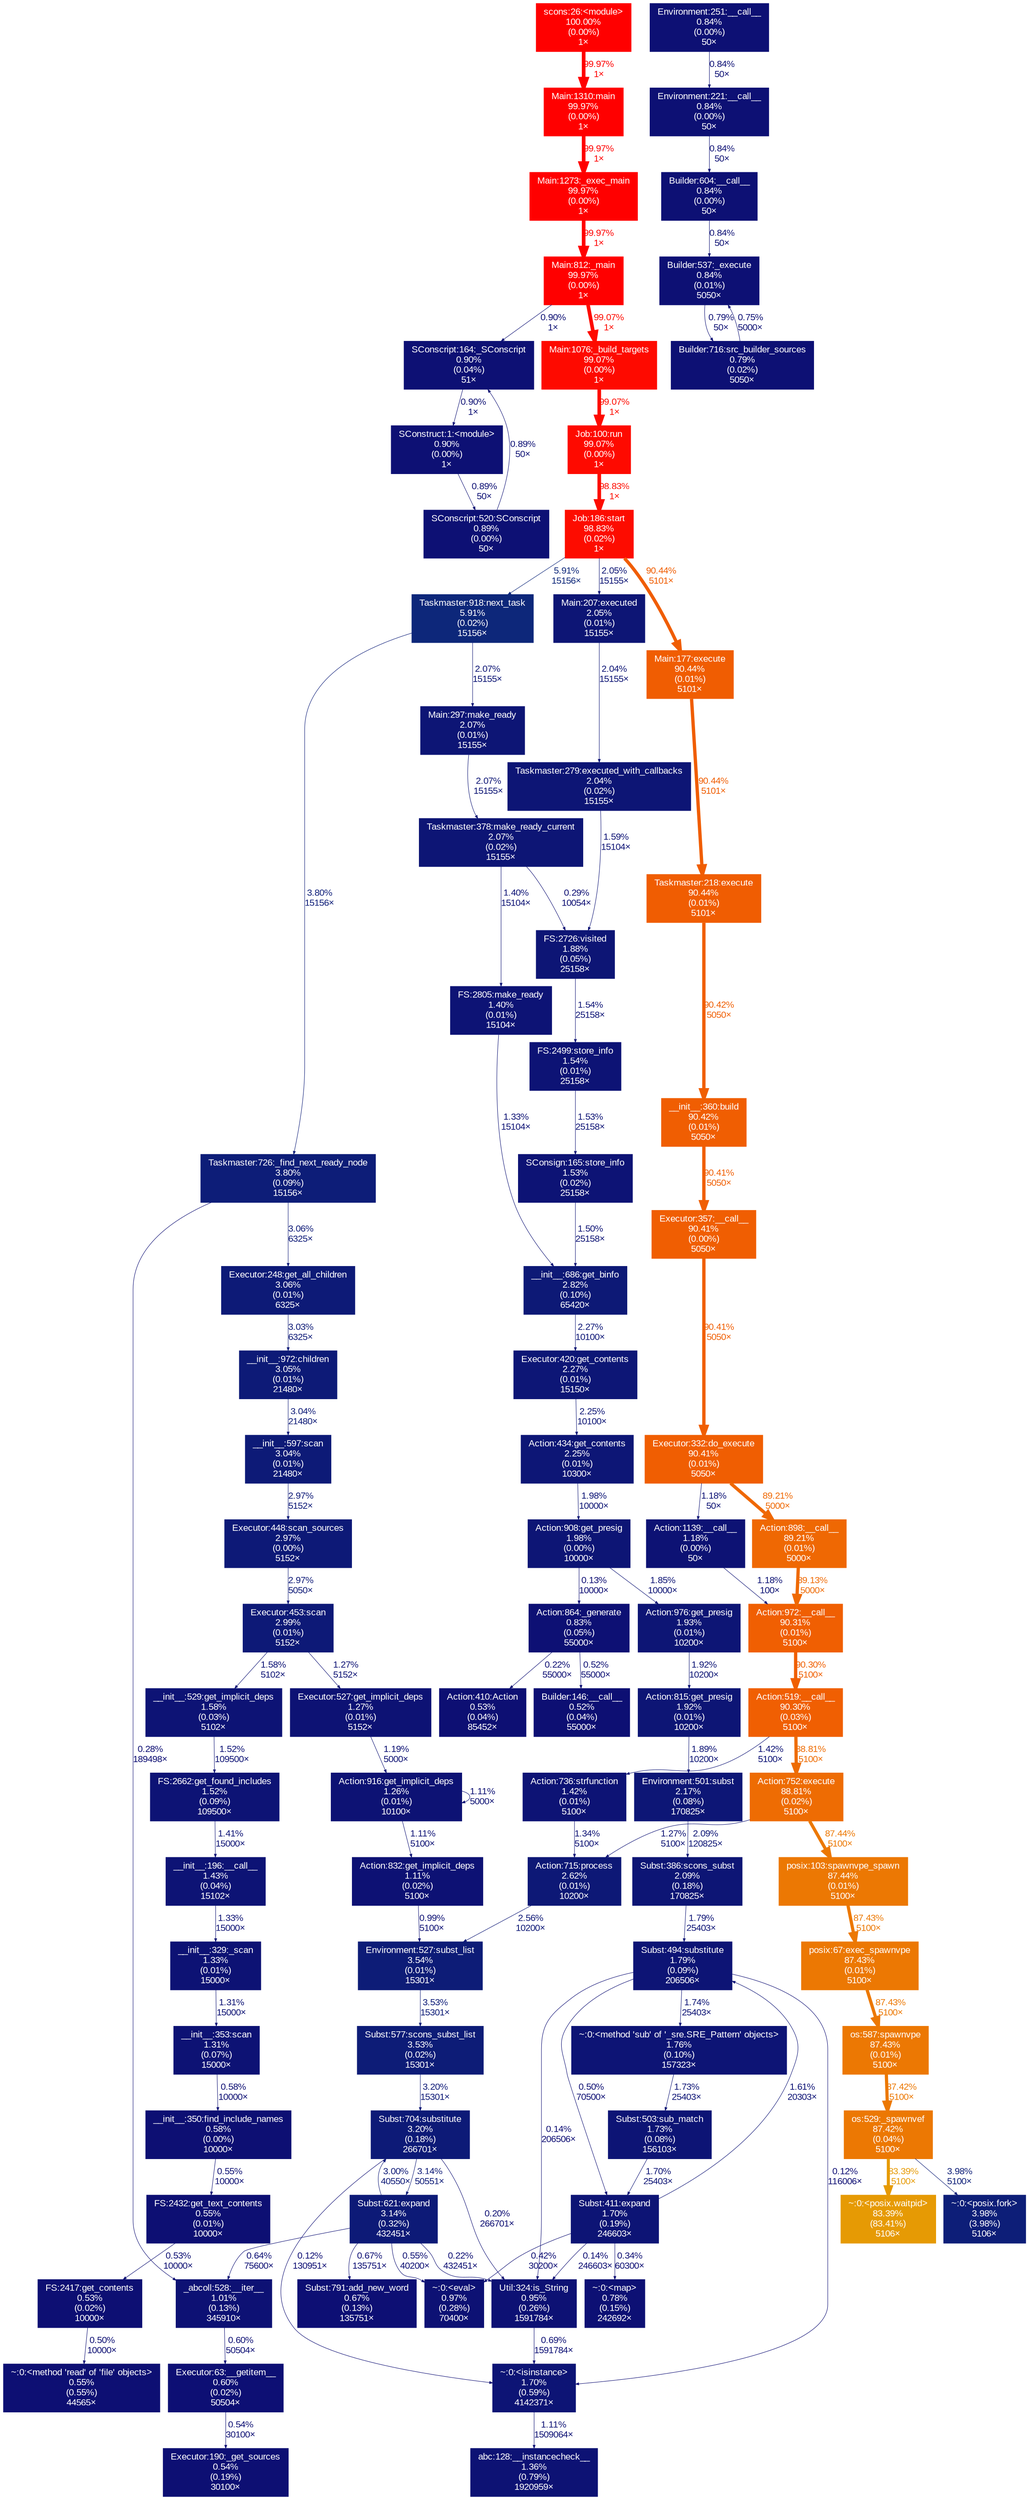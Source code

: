 digraph {
	graph [ranksep=0.25, fontname=Arial, nodesep=0.125];
	node [fontname=Arial, style=filled, height=0, width=0, shape=box, fontcolor=white];
	edge [fontname=Arial];
	3 [color="#0d1575", fontcolor="#ffffff", fontsize="10.00", label="Taskmaster:279:executed_with_callbacks\n2.04%\n(0.02%)\n15155×"];
	3 -> 180 [color="#0d1375", label="1.59%\n15104×", arrowsize="0.35", fontsize="10.00", fontcolor="#0d1375", labeldistance="0.50", penwidth="0.50"];
	5 [color="#0d1d78", fontcolor="#ffffff", fontsize="10.00", label="Taskmaster:726:_find_next_ready_node\n3.80%\n(0.09%)\n15156×"];
	5 -> 890 [color="#0d1a77", label="3.06%\n6325×", arrowsize="0.35", fontsize="10.00", fontcolor="#0d1a77", labeldistance="0.50", penwidth="0.50"];
	5 -> 475 [color="#0d0e73", label="0.28%\n189498×", arrowsize="0.35", fontsize="10.00", fontcolor="#0d0e73", labeldistance="0.50", penwidth="0.50"];
	18 [color="#0d1074", fontcolor="#ffffff", fontsize="10.00", label="Builder:537:_execute\n0.84%\n(0.01%)\n5050×"];
	18 -> 192 [color="#0d1074", label="0.79%\n50×", arrowsize="0.35", fontsize="10.00", fontcolor="#0d1074", labeldistance="0.50", penwidth="0.50"];
	31 [color="#0d1a77", fontcolor="#ffffff", fontsize="10.00", label="Subst:621:expand\n3.14%\n(0.32%)\n432451×"];
	31 -> 259 [color="#0d0f74", label="0.67%\n135751×", arrowsize="0.35", fontsize="10.00", fontcolor="#0d0f74", labeldistance="0.50", penwidth="0.50"];
	31 -> 422 [color="#0d1977", label="3.00%\n40550×", arrowsize="0.35", fontsize="10.00", fontcolor="#0d1977", labeldistance="0.50", penwidth="0.50"];
	31 -> 500 [color="#0d0f73", label="0.55%\n40200×", arrowsize="0.35", fontsize="10.00", fontcolor="#0d0f73", labeldistance="0.50", penwidth="0.50"];
	31 -> 406 [color="#0d0e73", label="0.22%\n432451×", arrowsize="0.35", fontsize="10.00", fontcolor="#0d0e73", labeldistance="0.50", penwidth="0.50"];
	31 -> 475 [color="#0d0f74", label="0.64%\n75600×", arrowsize="0.35", fontsize="10.00", fontcolor="#0d0f74", labeldistance="0.50", penwidth="0.50"];
	72 [color="#0d1274", fontcolor="#ffffff", fontsize="10.00", label="Executor:527:get_implicit_deps\n1.27%\n(0.01%)\n5152×"];
	72 -> 811 [color="#0d1274", label="1.19%\n5000×", arrowsize="0.35", fontsize="10.00", fontcolor="#0d1274", labeldistance="0.50", penwidth="0.50"];
	80 [color="#ff0000", fontcolor="#ffffff", fontsize="10.00", label="Main:812:_main\n99.97%\n(0.00%)\n1×"];
	80 -> 157 [color="#0d1074", label="0.90%\n1×", arrowsize="0.35", fontsize="10.00", fontcolor="#0d1074", labeldistance="0.50", penwidth="0.50"];
	80 -> 618 [color="#fe0a00", label="99.07%\n1×", arrowsize="1.00", fontsize="10.00", fontcolor="#fe0a00", labeldistance="3.96", penwidth="3.96"];
	116 [color="#ff0000", fontcolor="#ffffff", fontsize="10.00", label="Main:1310:main\n99.97%\n(0.00%)\n1×"];
	116 -> 423 [color="#ff0000", label="99.97%\n1×", arrowsize="1.00", fontsize="10.00", fontcolor="#ff0000", labeldistance="4.00", penwidth="4.00"];
	124 [color="#0d1976", fontcolor="#ffffff", fontsize="10.00", label="__init__:686:get_binfo\n2.82%\n(0.10%)\n65420×"];
	124 -> 457 [color="#0d1676", label="2.27%\n10100×", arrowsize="0.35", fontsize="10.00", fontcolor="#0d1676", labeldistance="0.50", penwidth="0.50"];
	135 [color="#0d1676", fontcolor="#ffffff", fontsize="10.00", label="Action:434:get_contents\n2.25%\n(0.01%)\n10300×"];
	135 -> 1298 [color="#0d1575", label="1.98%\n10000×", arrowsize="0.35", fontsize="10.00", fontcolor="#0d1575", labeldistance="0.50", penwidth="0.50"];
	145 [color="#0d1375", fontcolor="#ffffff", fontsize="10.00", label="__init__:196:__call__\n1.43%\n(0.04%)\n15102×"];
	145 -> 588 [color="#0d1274", label="1.33%\n15000×", arrowsize="0.35", fontsize="10.00", fontcolor="#0d1274", labeldistance="0.50", penwidth="0.50"];
	157 [color="#0d1074", fontcolor="#ffffff", fontsize="10.00", label="SConscript:164:_SConscript\n0.90%\n(0.04%)\n51×"];
	157 -> 543 [color="#0d1074", label="0.90%\n1×", arrowsize="0.35", fontsize="10.00", fontcolor="#0d1074", labeldistance="0.50", penwidth="0.50"];
	178 [color="#0d1a77", fontcolor="#ffffff", fontsize="10.00", label="__init__:597:scan\n3.04%\n(0.01%)\n21480×"];
	178 -> 1233 [color="#0d1977", label="2.97%\n5152×", arrowsize="0.35", fontsize="10.00", fontcolor="#0d1977", labeldistance="0.50", penwidth="0.50"];
	179 [color="#0d1575", fontcolor="#ffffff", fontsize="10.00", label="Taskmaster:378:make_ready_current\n2.07%\n(0.02%)\n15155×"];
	179 -> 180 [color="#0d0e73", label="0.29%\n10054×", arrowsize="0.35", fontsize="10.00", fontcolor="#0d0e73", labeldistance="0.50", penwidth="0.50"];
	179 -> 821 [color="#0d1375", label="1.40%\n15104×", arrowsize="0.35", fontsize="10.00", fontcolor="#0d1375", labeldistance="0.50", penwidth="0.50"];
	180 [color="#0d1575", fontcolor="#ffffff", fontsize="10.00", label="FS:2726:visited\n1.88%\n(0.05%)\n25158×"];
	180 -> 756 [color="#0d1375", label="1.54%\n25158×", arrowsize="0.35", fontsize="10.00", fontcolor="#0d1375", labeldistance="0.50", penwidth="0.50"];
	184 [color="#0d1575", fontcolor="#ffffff", fontsize="10.00", label="Main:207:executed\n2.05%\n(0.01%)\n15155×"];
	184 -> 3 [color="#0d1575", label="2.04%\n15155×", arrowsize="0.35", fontsize="10.00", fontcolor="#0d1575", labeldistance="0.50", penwidth="0.50"];
	188 [color="#0d1876", fontcolor="#ffffff", fontsize="10.00", label="Action:715:process\n2.62%\n(0.01%)\n10200×"];
	188 -> 810 [color="#0d1876", label="2.56%\n10200×", arrowsize="0.35", fontsize="10.00", fontcolor="#0d1876", labeldistance="0.50", penwidth="0.50"];
	192 [color="#0d1074", fontcolor="#ffffff", fontsize="10.00", label="Builder:716:src_builder_sources\n0.79%\n(0.02%)\n5050×"];
	192 -> 18 [color="#0d1074", label="0.75%\n5000×", arrowsize="0.35", fontsize="10.00", fontcolor="#0d1074", labeldistance="0.50", penwidth="0.50"];
	193 [color="#0d1a77", fontcolor="#ffffff", fontsize="10.00", label="__init__:972:children\n3.05%\n(0.01%)\n21480×"];
	193 -> 178 [color="#0d1a77", label="3.04%\n21480×", arrowsize="0.35", fontsize="10.00", fontcolor="#0d1a77", labeldistance="0.50", penwidth="0.50"];
	208 [color="#0d1274", fontcolor="#ffffff", fontsize="10.00", label="__init__:353:scan\n1.31%\n(0.07%)\n15000×"];
	208 -> 969 [color="#0d0f73", label="0.58%\n10000×", arrowsize="0.35", fontsize="10.00", fontcolor="#0d0f73", labeldistance="0.50", penwidth="0.50"];
	222 [color="#0d277a", fontcolor="#ffffff", fontsize="10.00", label="Taskmaster:918:next_task\n5.91%\n(0.02%)\n15156×"];
	222 -> 5 [color="#0d1d78", label="3.80%\n15156×", arrowsize="0.35", fontsize="10.00", fontcolor="#0d1d78", labeldistance="0.50", penwidth="0.50"];
	222 -> 1447 [color="#0d1575", label="2.07%\n15155×", arrowsize="0.35", fontsize="10.00", fontcolor="#0d1575", labeldistance="0.50", penwidth="0.50"];
	223 [color="#f05e02", fontcolor="#ffffff", fontsize="10.00", label="__init__:360:build\n90.42%\n(0.01%)\n5050×"];
	223 -> 838 [color="#f05e02", label="90.41%\n5050×", arrowsize="0.95", fontsize="10.00", fontcolor="#f05e02", labeldistance="3.62", penwidth="3.62"];
	237 [color="#0d1375", fontcolor="#ffffff", fontsize="10.00", label="FS:2662:get_found_includes\n1.52%\n(0.09%)\n109500×"];
	237 -> 145 [color="#0d1375", label="1.41%\n15000×", arrowsize="0.35", fontsize="10.00", fontcolor="#0d1375", labeldistance="0.50", penwidth="0.50"];
	244 [color="#0d1977", fontcolor="#ffffff", fontsize="10.00", label="Executor:453:scan\n2.99%\n(0.01%)\n5152×"];
	244 -> 72 [color="#0d1274", label="1.27%\n5152×", arrowsize="0.35", fontsize="10.00", fontcolor="#0d1274", labeldistance="0.50", penwidth="0.50"];
	244 -> 745 [color="#0d1375", label="1.58%\n5102×", arrowsize="0.35", fontsize="10.00", fontcolor="#0d1375", labeldistance="0.50", penwidth="0.50"];
	254 [color="#0d1575", fontcolor="#ffffff", fontsize="10.00", label="Subst:386:scons_subst\n2.09%\n(0.18%)\n170825×"];
	254 -> 400 [color="#0d1475", label="1.79%\n25403×", arrowsize="0.35", fontsize="10.00", fontcolor="#0d1475", labeldistance="0.50", penwidth="0.50"];
	259 [color="#0d0f74", fontcolor="#ffffff", fontsize="10.00", label="Subst:791:add_new_word\n0.67%\n(0.13%)\n135751×"];
	264 [color="#ff0000", fontcolor="#ffffff", fontsize="10.00", label="scons:26:<module>\n100.00%\n(0.00%)\n1×"];
	264 -> 116 [color="#ff0000", label="99.97%\n1×", arrowsize="1.00", fontsize="10.00", fontcolor="#ff0000", labeldistance="4.00", penwidth="4.00"];
	274 [color="#0d0f73", fontcolor="#ffffff", fontsize="10.00", label="Executor:190:_get_sources\n0.54%\n(0.19%)\n30100×"];
	296 [color="#0d1074", fontcolor="#ffffff", fontsize="10.00", label="~:0:<map>\n0.78%\n(0.15%)\n242692×"];
	304 [color="#fd0c00", fontcolor="#ffffff", fontsize="10.00", label="Job:186:start\n98.83%\n(0.02%)\n1×"];
	304 -> 1223 [color="#f05d02", label="90.44%\n5101×", arrowsize="0.95", fontsize="10.00", fontcolor="#f05d02", labeldistance="3.62", penwidth="3.62"];
	304 -> 184 [color="#0d1575", label="2.05%\n15155×", arrowsize="0.35", fontsize="10.00", fontcolor="#0d1575", labeldistance="0.50", penwidth="0.50"];
	304 -> 222 [color="#0d277a", label="5.91%\n15156×", arrowsize="0.35", fontsize="10.00", fontcolor="#0d277a", labeldistance="0.50", penwidth="0.50"];
	332 [color="#0d1c77", fontcolor="#ffffff", fontsize="10.00", label="Subst:577:scons_subst_list\n3.53%\n(0.02%)\n15301×"];
	332 -> 422 [color="#0d1a77", label="3.20%\n15301×", arrowsize="0.35", fontsize="10.00", fontcolor="#0d1a77", labeldistance="0.50", penwidth="0.50"];
	334 [color="#0d1475", fontcolor="#ffffff", fontsize="10.00", label="Subst:411:expand\n1.70%\n(0.19%)\n246603×"];
	334 -> 296 [color="#0d0e73", label="0.34%\n60300×", arrowsize="0.35", fontsize="10.00", fontcolor="#0d0e73", labeldistance="0.50", penwidth="0.50"];
	334 -> 400 [color="#0d1375", label="1.61%\n20303×", arrowsize="0.35", fontsize="10.00", fontcolor="#0d1375", labeldistance="0.50", penwidth="0.50"];
	334 -> 500 [color="#0d0e73", label="0.42%\n30200×", arrowsize="0.35", fontsize="10.00", fontcolor="#0d0e73", labeldistance="0.50", penwidth="0.50"];
	334 -> 406 [color="#0d0d73", label="0.14%\n246603×", arrowsize="0.35", fontsize="10.00", fontcolor="#0d0d73", labeldistance="0.50", penwidth="0.50"];
	364 [color="#0d1074", fontcolor="#ffffff", fontsize="10.00", label="SConscript:520:SConscript\n0.89%\n(0.00%)\n50×"];
	364 -> 157 [color="#0d1074", label="0.89%\n50×", arrowsize="0.35", fontsize="10.00", fontcolor="#0d1074", labeldistance="0.50", penwidth="0.50"];
	398 [color="#0d1475", fontcolor="#ffffff", fontsize="10.00", label="~:0:<isinstance>\n1.70%\n(0.59%)\n4142371×"];
	398 -> 496 [color="#0d1174", label="1.11%\n1509064×", arrowsize="0.35", fontsize="10.00", fontcolor="#0d1174", labeldistance="0.50", penwidth="0.50"];
	400 [color="#0d1475", fontcolor="#ffffff", fontsize="10.00", label="Subst:494:substitute\n1.79%\n(0.09%)\n206506×"];
	400 -> 1142 [color="#0d1475", label="1.74%\n25403×", arrowsize="0.35", fontsize="10.00", fontcolor="#0d1475", labeldistance="0.50", penwidth="0.50"];
	400 -> 334 [color="#0d0f73", label="0.50%\n70500×", arrowsize="0.35", fontsize="10.00", fontcolor="#0d0f73", labeldistance="0.50", penwidth="0.50"];
	400 -> 398 [color="#0d0d73", label="0.12%\n116006×", arrowsize="0.35", fontsize="10.00", fontcolor="#0d0d73", labeldistance="0.50", penwidth="0.50"];
	400 -> 406 [color="#0d0d73", label="0.14%\n206506×", arrowsize="0.35", fontsize="10.00", fontcolor="#0d0d73", labeldistance="0.50", penwidth="0.50"];
	403 [color="#f05e02", fontcolor="#ffffff", fontsize="10.00", label="Executor:332:do_execute\n90.41%\n(0.01%)\n5050×"];
	403 -> 1123 [color="#0d1274", label="1.18%\n50×", arrowsize="0.35", fontsize="10.00", fontcolor="#0d1274", labeldistance="0.50", penwidth="0.50"];
	403 -> 712 [color="#ef6803", label="89.21%\n5000×", arrowsize="0.94", fontsize="10.00", fontcolor="#ef6803", labeldistance="3.57", penwidth="3.57"];
	406 [color="#0d1174", fontcolor="#ffffff", fontsize="10.00", label="Util:324:is_String\n0.95%\n(0.26%)\n1591784×"];
	406 -> 398 [color="#0d1074", label="0.69%\n1591784×", arrowsize="0.35", fontsize="10.00", fontcolor="#0d1074", labeldistance="0.50", penwidth="0.50"];
	415 [color="#f05f02", fontcolor="#ffffff", fontsize="10.00", label="Action:519:__call__\n90.30%\n(0.03%)\n5100×"];
	415 -> 592 [color="#ee6c03", label="88.81%\n5100×", arrowsize="0.94", fontsize="10.00", fontcolor="#ee6c03", labeldistance="3.55", penwidth="3.55"];
	415 -> 522 [color="#0d1375", label="1.42%\n5100×", arrowsize="0.35", fontsize="10.00", fontcolor="#0d1375", labeldistance="0.50", penwidth="0.50"];
	422 [color="#0d1a77", fontcolor="#ffffff", fontsize="10.00", label="Subst:704:substitute\n3.20%\n(0.18%)\n266701×"];
	422 -> 406 [color="#0d0e73", label="0.20%\n266701×", arrowsize="0.35", fontsize="10.00", fontcolor="#0d0e73", labeldistance="0.50", penwidth="0.50"];
	422 -> 398 [color="#0d0d73", label="0.12%\n130951×", arrowsize="0.35", fontsize="10.00", fontcolor="#0d0d73", labeldistance="0.50", penwidth="0.50"];
	422 -> 31 [color="#0d1a77", label="3.14%\n50551×", arrowsize="0.35", fontsize="10.00", fontcolor="#0d1a77", labeldistance="0.50", penwidth="0.50"];
	423 [color="#ff0000", fontcolor="#ffffff", fontsize="10.00", label="Main:1273:_exec_main\n99.97%\n(0.00%)\n1×"];
	423 -> 80 [color="#ff0000", label="99.97%\n1×", arrowsize="1.00", fontsize="10.00", fontcolor="#ff0000", labeldistance="4.00", penwidth="4.00"];
	457 [color="#0d1676", fontcolor="#ffffff", fontsize="10.00", label="Executor:420:get_contents\n2.27%\n(0.01%)\n15150×"];
	457 -> 135 [color="#0d1676", label="2.25%\n10100×", arrowsize="0.35", fontsize="10.00", fontcolor="#0d1676", labeldistance="0.50", penwidth="0.50"];
	475 [color="#0d1174", fontcolor="#ffffff", fontsize="10.00", label="_abcoll:528:__iter__\n1.01%\n(0.13%)\n345910×"];
	475 -> 780 [color="#0d0f74", label="0.60%\n50504×", arrowsize="0.35", fontsize="10.00", fontcolor="#0d0f74", labeldistance="0.50", penwidth="0.50"];
	492 [color="#0d1676", fontcolor="#ffffff", fontsize="10.00", label="Environment:501:subst\n2.17%\n(0.08%)\n170825×"];
	492 -> 254 [color="#0d1575", label="2.09%\n120825×", arrowsize="0.35", fontsize="10.00", fontcolor="#0d1575", labeldistance="0.50", penwidth="0.50"];
	496 [color="#0d1274", fontcolor="#ffffff", fontsize="10.00", label="abc:128:__instancecheck__\n1.36%\n(0.79%)\n1920959×"];
	500 [color="#0d1174", fontcolor="#ffffff", fontsize="10.00", label="~:0:<eval>\n0.97%\n(0.28%)\n70400×"];
	522 [color="#0d1375", fontcolor="#ffffff", fontsize="10.00", label="Action:736:strfunction\n1.42%\n(0.01%)\n5100×"];
	522 -> 188 [color="#0d1274", label="1.34%\n5100×", arrowsize="0.35", fontsize="10.00", fontcolor="#0d1274", labeldistance="0.50", penwidth="0.50"];
	523 [color="#0d1575", fontcolor="#ffffff", fontsize="10.00", label="Action:815:get_presig\n1.92%\n(0.01%)\n10200×"];
	523 -> 492 [color="#0d1575", label="1.89%\n10200×", arrowsize="0.35", fontsize="10.00", fontcolor="#0d1575", labeldistance="0.50", penwidth="0.50"];
	528 [color="#0d0f73", fontcolor="#ffffff", fontsize="10.00", label="~:0:<method 'read' of 'file' objects>\n0.55%\n(0.55%)\n44565×"];
	529 [color="#0d0f73", fontcolor="#ffffff", fontsize="10.00", label="FS:2417:get_contents\n0.53%\n(0.02%)\n10000×"];
	529 -> 528 [color="#0d0f73", label="0.50%\n10000×", arrowsize="0.35", fontsize="10.00", fontcolor="#0d0f73", labeldistance="0.50", penwidth="0.50"];
	543 [color="#0d1074", fontcolor="#ffffff", fontsize="10.00", label="SConstruct:1:<module>\n0.90%\n(0.00%)\n1×"];
	543 -> 364 [color="#0d1074", label="0.89%\n50×", arrowsize="0.35", fontsize="10.00", fontcolor="#0d1074", labeldistance="0.50", penwidth="0.50"];
	588 [color="#0d1274", fontcolor="#ffffff", fontsize="10.00", label="__init__:329:_scan\n1.33%\n(0.01%)\n15000×"];
	588 -> 208 [color="#0d1274", label="1.31%\n15000×", arrowsize="0.35", fontsize="10.00", fontcolor="#0d1274", labeldistance="0.50", penwidth="0.50"];
	592 [color="#ee6c03", fontcolor="#ffffff", fontsize="10.00", label="Action:752:execute\n88.81%\n(0.02%)\n5100×"];
	592 -> 1125 [color="#ec7803", label="87.44%\n5100×", arrowsize="0.94", fontsize="10.00", fontcolor="#ec7803", labeldistance="3.50", penwidth="3.50"];
	592 -> 188 [color="#0d1274", label="1.27%\n5100×", arrowsize="0.35", fontsize="10.00", fontcolor="#0d1274", labeldistance="0.50", penwidth="0.50"];
	594 [color="#0d1375", fontcolor="#ffffff", fontsize="10.00", label="SConsign:165:store_info\n1.53%\n(0.02%)\n25158×"];
	594 -> 124 [color="#0d1375", label="1.50%\n25158×", arrowsize="0.35", fontsize="10.00", fontcolor="#0d1375", labeldistance="0.50", penwidth="0.50"];
	618 [color="#fe0a00", fontcolor="#ffffff", fontsize="10.00", label="Main:1076:_build_targets\n99.07%\n(0.00%)\n1×"];
	618 -> 1018 [color="#fe0a00", label="99.07%\n1×", arrowsize="1.00", fontsize="10.00", fontcolor="#fe0a00", labeldistance="3.96", penwidth="3.96"];
	649 [color="#0d0f73", fontcolor="#ffffff", fontsize="10.00", label="Builder:146:__call__\n0.52%\n(0.04%)\n55000×"];
	664 [color="#f05d02", fontcolor="#ffffff", fontsize="10.00", label="Taskmaster:218:execute\n90.44%\n(0.01%)\n5101×"];
	664 -> 223 [color="#f05e02", label="90.42%\n5050×", arrowsize="0.95", fontsize="10.00", fontcolor="#f05e02", labeldistance="3.62", penwidth="3.62"];
	712 [color="#ef6803", fontcolor="#ffffff", fontsize="10.00", label="Action:898:__call__\n89.21%\n(0.01%)\n5000×"];
	712 -> 1039 [color="#ef6903", label="89.13%\n5000×", arrowsize="0.94", fontsize="10.00", fontcolor="#ef6903", labeldistance="3.57", penwidth="3.57"];
	736 [color="#0d0f73", fontcolor="#ffffff", fontsize="10.00", label="Action:410:Action\n0.53%\n(0.04%)\n85452×"];
	745 [color="#0d1375", fontcolor="#ffffff", fontsize="10.00", label="__init__:529:get_implicit_deps\n1.58%\n(0.03%)\n5102×"];
	745 -> 237 [color="#0d1375", label="1.52%\n109500×", arrowsize="0.35", fontsize="10.00", fontcolor="#0d1375", labeldistance="0.50", penwidth="0.50"];
	756 [color="#0d1375", fontcolor="#ffffff", fontsize="10.00", label="FS:2499:store_info\n1.54%\n(0.01%)\n25158×"];
	756 -> 594 [color="#0d1375", label="1.53%\n25158×", arrowsize="0.35", fontsize="10.00", fontcolor="#0d1375", labeldistance="0.50", penwidth="0.50"];
	780 [color="#0d0f74", fontcolor="#ffffff", fontsize="10.00", label="Executor:63:__getitem__\n0.60%\n(0.02%)\n50504×"];
	780 -> 274 [color="#0d0f73", label="0.54%\n30100×", arrowsize="0.35", fontsize="10.00", fontcolor="#0d0f73", labeldistance="0.50", penwidth="0.50"];
	781 [color="#0d1475", fontcolor="#ffffff", fontsize="10.00", label="Subst:503:sub_match\n1.73%\n(0.08%)\n156103×"];
	781 -> 334 [color="#0d1475", label="1.70%\n25403×", arrowsize="0.35", fontsize="10.00", fontcolor="#0d1475", labeldistance="0.50", penwidth="0.50"];
	783 [color="#0d1074", fontcolor="#ffffff", fontsize="10.00", label="Builder:604:__call__\n0.84%\n(0.00%)\n50×"];
	783 -> 18 [color="#0d1074", label="0.84%\n50×", arrowsize="0.35", fontsize="10.00", fontcolor="#0d1074", labeldistance="0.50", penwidth="0.50"];
	810 [color="#0d1c77", fontcolor="#ffffff", fontsize="10.00", label="Environment:527:subst_list\n3.54%\n(0.01%)\n15301×"];
	810 -> 332 [color="#0d1c77", label="3.53%\n15301×", arrowsize="0.35", fontsize="10.00", fontcolor="#0d1c77", labeldistance="0.50", penwidth="0.50"];
	811 [color="#0d1274", fontcolor="#ffffff", fontsize="10.00", label="Action:916:get_implicit_deps\n1.26%\n(0.01%)\n10100×"];
	811 -> 811 [color="#0d1174", label="1.11%\n5000×", arrowsize="0.35", fontsize="10.00", fontcolor="#0d1174", labeldistance="0.50", penwidth="0.50"];
	811 -> 820 [color="#0d1174", label="1.11%\n5100×", arrowsize="0.35", fontsize="10.00", fontcolor="#0d1174", labeldistance="0.50", penwidth="0.50"];
	820 [color="#0d1174", fontcolor="#ffffff", fontsize="10.00", label="Action:832:get_implicit_deps\n1.11%\n(0.02%)\n5100×"];
	820 -> 810 [color="#0d1174", label="0.99%\n5100×", arrowsize="0.35", fontsize="10.00", fontcolor="#0d1174", labeldistance="0.50", penwidth="0.50"];
	821 [color="#0d1375", fontcolor="#ffffff", fontsize="10.00", label="FS:2805:make_ready\n1.40%\n(0.01%)\n15104×"];
	821 -> 124 [color="#0d1274", label="1.33%\n15104×", arrowsize="0.35", fontsize="10.00", fontcolor="#0d1274", labeldistance="0.50", penwidth="0.50"];
	826 [color="#ec7803", fontcolor="#ffffff", fontsize="10.00", label="os:529:_spawnvef\n87.42%\n(0.04%)\n5100×"];
	826 -> 903 [color="#0d1e78", label="3.98%\n5100×", arrowsize="0.35", fontsize="10.00", fontcolor="#0d1e78", labeldistance="0.50", penwidth="0.50"];
	826 -> 1332 [color="#e69a04", label="83.39%\n5100×", arrowsize="0.91", fontsize="10.00", fontcolor="#e69a04", labeldistance="3.34", penwidth="3.34"];
	838 [color="#f05e02", fontcolor="#ffffff", fontsize="10.00", label="Executor:357:__call__\n90.41%\n(0.00%)\n5050×"];
	838 -> 403 [color="#f05e02", label="90.41%\n5050×", arrowsize="0.95", fontsize="10.00", fontcolor="#f05e02", labeldistance="3.62", penwidth="3.62"];
	860 [color="#0d1074", fontcolor="#ffffff", fontsize="10.00", label="Environment:221:__call__\n0.84%\n(0.00%)\n50×"];
	860 -> 783 [color="#0d1074", label="0.84%\n50×", arrowsize="0.35", fontsize="10.00", fontcolor="#0d1074", labeldistance="0.50", penwidth="0.50"];
	861 [color="#0d1074", fontcolor="#ffffff", fontsize="10.00", label="Environment:251:__call__\n0.84%\n(0.00%)\n50×"];
	861 -> 860 [color="#0d1074", label="0.84%\n50×", arrowsize="0.35", fontsize="10.00", fontcolor="#0d1074", labeldistance="0.50", penwidth="0.50"];
	890 [color="#0d1a77", fontcolor="#ffffff", fontsize="10.00", label="Executor:248:get_all_children\n3.06%\n(0.01%)\n6325×"];
	890 -> 193 [color="#0d1a77", label="3.03%\n6325×", arrowsize="0.35", fontsize="10.00", fontcolor="#0d1a77", labeldistance="0.50", penwidth="0.50"];
	903 [color="#0d1e78", fontcolor="#ffffff", fontsize="10.00", label="~:0:<posix.fork>\n3.98%\n(3.98%)\n5106×"];
	950 [color="#0d1074", fontcolor="#ffffff", fontsize="10.00", label="Action:864:_generate\n0.83%\n(0.05%)\n55000×"];
	950 -> 736 [color="#0d0e73", label="0.22%\n55000×", arrowsize="0.35", fontsize="10.00", fontcolor="#0d0e73", labeldistance="0.50", penwidth="0.50"];
	950 -> 649 [color="#0d0f73", label="0.52%\n55000×", arrowsize="0.35", fontsize="10.00", fontcolor="#0d0f73", labeldistance="0.50", penwidth="0.50"];
	968 [color="#0d0f73", fontcolor="#ffffff", fontsize="10.00", label="FS:2432:get_text_contents\n0.55%\n(0.01%)\n10000×"];
	968 -> 529 [color="#0d0f73", label="0.53%\n10000×", arrowsize="0.35", fontsize="10.00", fontcolor="#0d0f73", labeldistance="0.50", penwidth="0.50"];
	969 [color="#0d0f73", fontcolor="#ffffff", fontsize="10.00", label="__init__:350:find_include_names\n0.58%\n(0.00%)\n10000×"];
	969 -> 968 [color="#0d0f73", label="0.55%\n10000×", arrowsize="0.35", fontsize="10.00", fontcolor="#0d0f73", labeldistance="0.50", penwidth="0.50"];
	1018 [color="#fe0a00", fontcolor="#ffffff", fontsize="10.00", label="Job:100:run\n99.07%\n(0.00%)\n1×"];
	1018 -> 304 [color="#fd0c00", label="98.83%\n1×", arrowsize="0.99", fontsize="10.00", fontcolor="#fd0c00", labeldistance="3.95", penwidth="3.95"];
	1039 [color="#f05f02", fontcolor="#ffffff", fontsize="10.00", label="Action:972:__call__\n90.31%\n(0.01%)\n5100×"];
	1039 -> 415 [color="#f05f02", label="90.30%\n5100×", arrowsize="0.95", fontsize="10.00", fontcolor="#f05f02", labeldistance="3.61", penwidth="3.61"];
	1123 [color="#0d1274", fontcolor="#ffffff", fontsize="10.00", label="Action:1139:__call__\n1.18%\n(0.00%)\n50×"];
	1123 -> 1039 [color="#0d1274", label="1.18%\n100×", arrowsize="0.35", fontsize="10.00", fontcolor="#0d1274", labeldistance="0.50", penwidth="0.50"];
	1124 [color="#ec7803", fontcolor="#ffffff", fontsize="10.00", label="posix:67:exec_spawnvpe\n87.43%\n(0.01%)\n5100×"];
	1124 -> 1613 [color="#ec7803", label="87.43%\n5100×", arrowsize="0.94", fontsize="10.00", fontcolor="#ec7803", labeldistance="3.50", penwidth="3.50"];
	1125 [color="#ec7803", fontcolor="#ffffff", fontsize="10.00", label="posix:103:spawnvpe_spawn\n87.44%\n(0.01%)\n5100×"];
	1125 -> 1124 [color="#ec7803", label="87.43%\n5100×", arrowsize="0.94", fontsize="10.00", fontcolor="#ec7803", labeldistance="3.50", penwidth="3.50"];
	1138 [color="#0d1575", fontcolor="#ffffff", fontsize="10.00", label="Action:976:get_presig\n1.93%\n(0.01%)\n10200×"];
	1138 -> 523 [color="#0d1575", label="1.92%\n10200×", arrowsize="0.35", fontsize="10.00", fontcolor="#0d1575", labeldistance="0.50", penwidth="0.50"];
	1142 [color="#0d1475", fontcolor="#ffffff", fontsize="10.00", label="~:0:<method 'sub' of '_sre.SRE_Pattern' objects>\n1.76%\n(0.10%)\n157323×"];
	1142 -> 781 [color="#0d1475", label="1.73%\n25403×", arrowsize="0.35", fontsize="10.00", fontcolor="#0d1475", labeldistance="0.50", penwidth="0.50"];
	1223 [color="#f05d02", fontcolor="#ffffff", fontsize="10.00", label="Main:177:execute\n90.44%\n(0.01%)\n5101×"];
	1223 -> 664 [color="#f05d02", label="90.44%\n5101×", arrowsize="0.95", fontsize="10.00", fontcolor="#f05d02", labeldistance="3.62", penwidth="3.62"];
	1233 [color="#0d1977", fontcolor="#ffffff", fontsize="10.00", label="Executor:448:scan_sources\n2.97%\n(0.00%)\n5152×"];
	1233 -> 244 [color="#0d1977", label="2.97%\n5050×", arrowsize="0.35", fontsize="10.00", fontcolor="#0d1977", labeldistance="0.50", penwidth="0.50"];
	1298 [color="#0d1575", fontcolor="#ffffff", fontsize="10.00", label="Action:908:get_presig\n1.98%\n(0.00%)\n10000×"];
	1298 -> 1138 [color="#0d1475", label="1.85%\n10000×", arrowsize="0.35", fontsize="10.00", fontcolor="#0d1475", labeldistance="0.50", penwidth="0.50"];
	1298 -> 950 [color="#0d0d73", label="0.13%\n10000×", arrowsize="0.35", fontsize="10.00", fontcolor="#0d0d73", labeldistance="0.50", penwidth="0.50"];
	1332 [color="#e69a04", fontcolor="#ffffff", fontsize="10.00", label="~:0:<posix.waitpid>\n83.39%\n(83.41%)\n5106×"];
	1447 [color="#0d1575", fontcolor="#ffffff", fontsize="10.00", label="Main:297:make_ready\n2.07%\n(0.01%)\n15155×"];
	1447 -> 179 [color="#0d1575", label="2.07%\n15155×", arrowsize="0.35", fontsize="10.00", fontcolor="#0d1575", labeldistance="0.50", penwidth="0.50"];
	1613 [color="#ec7803", fontcolor="#ffffff", fontsize="10.00", label="os:587:spawnvpe\n87.43%\n(0.01%)\n5100×"];
	1613 -> 826 [color="#ec7803", label="87.42%\n5100×", arrowsize="0.93", fontsize="10.00", fontcolor="#ec7803", labeldistance="3.50", penwidth="3.50"];
}
